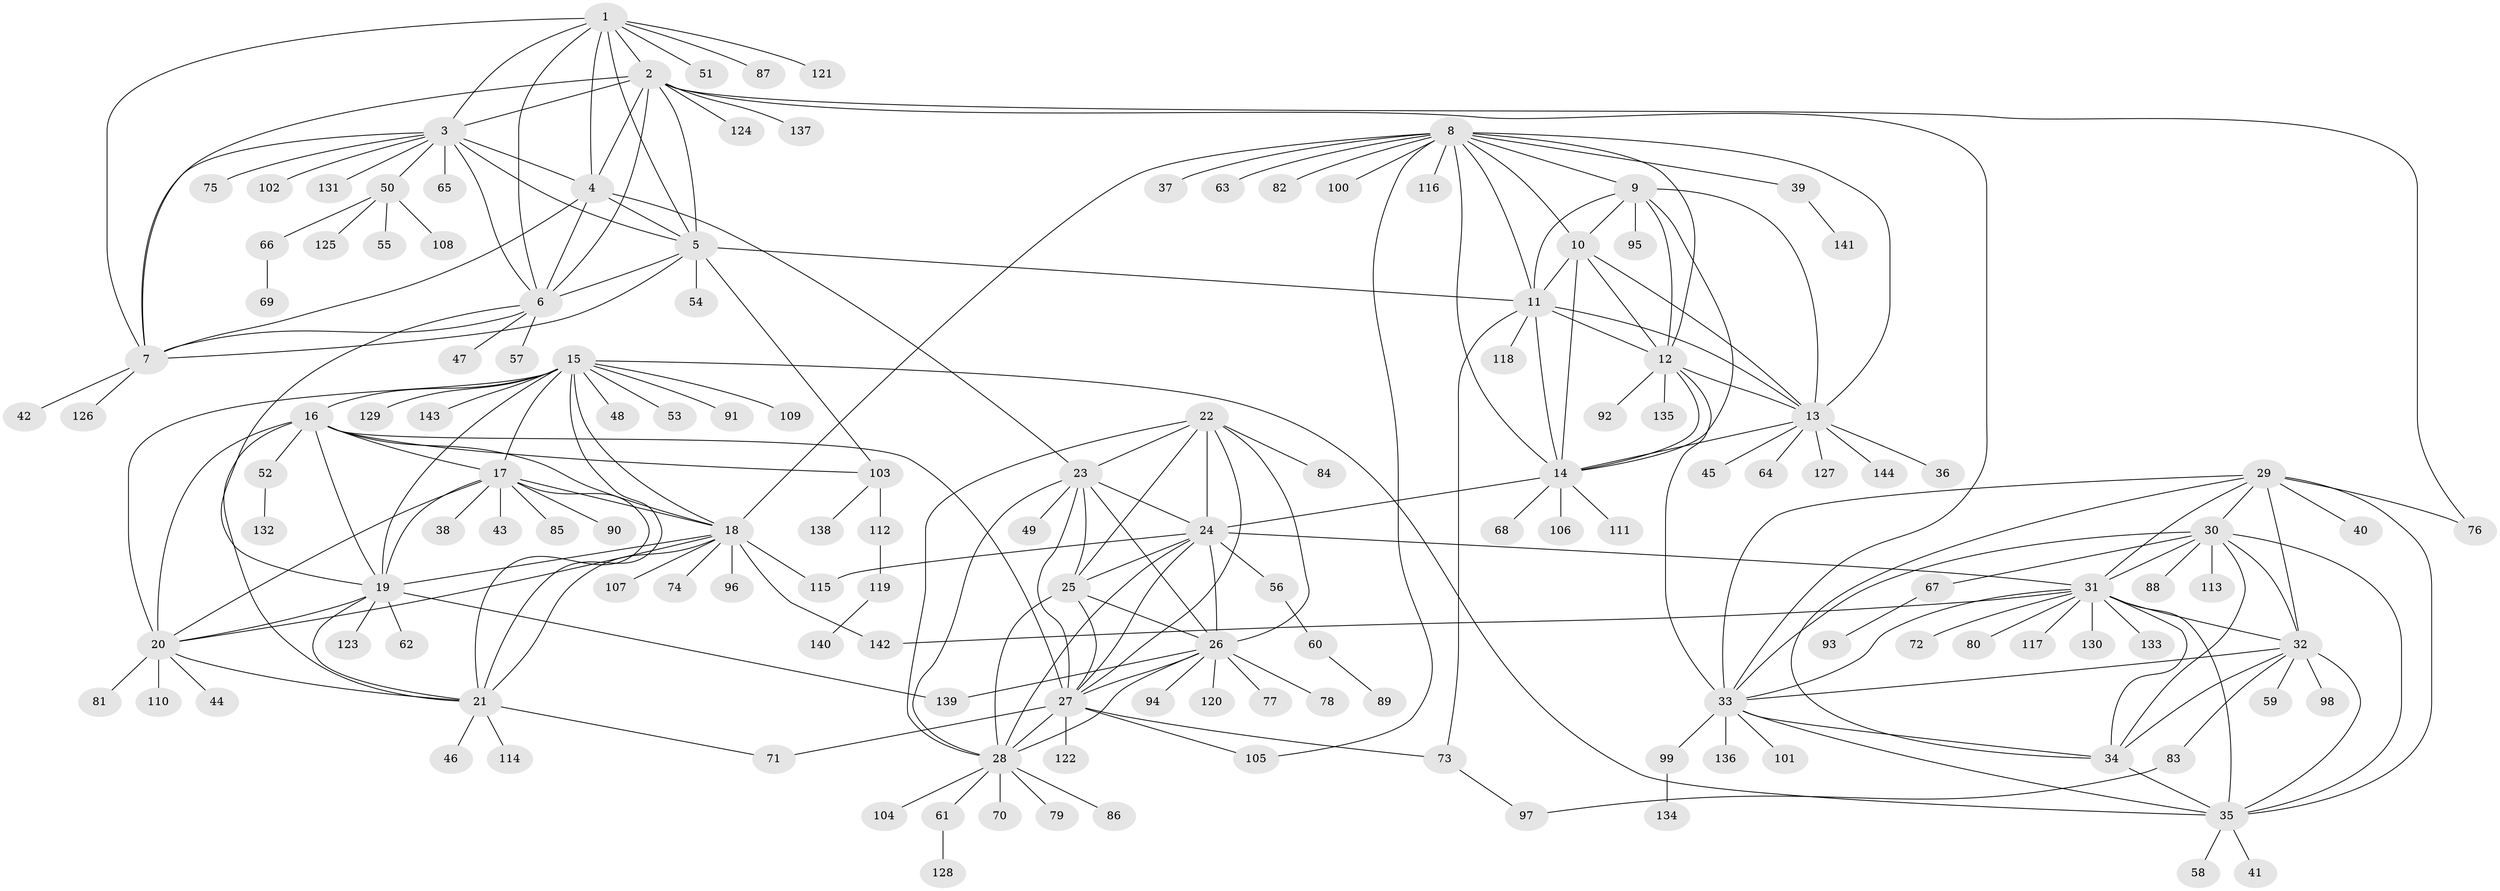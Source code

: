 // Generated by graph-tools (version 1.1) at 2025/50/03/09/25 03:50:32]
// undirected, 144 vertices, 233 edges
graph export_dot {
graph [start="1"]
  node [color=gray90,style=filled];
  1;
  2;
  3;
  4;
  5;
  6;
  7;
  8;
  9;
  10;
  11;
  12;
  13;
  14;
  15;
  16;
  17;
  18;
  19;
  20;
  21;
  22;
  23;
  24;
  25;
  26;
  27;
  28;
  29;
  30;
  31;
  32;
  33;
  34;
  35;
  36;
  37;
  38;
  39;
  40;
  41;
  42;
  43;
  44;
  45;
  46;
  47;
  48;
  49;
  50;
  51;
  52;
  53;
  54;
  55;
  56;
  57;
  58;
  59;
  60;
  61;
  62;
  63;
  64;
  65;
  66;
  67;
  68;
  69;
  70;
  71;
  72;
  73;
  74;
  75;
  76;
  77;
  78;
  79;
  80;
  81;
  82;
  83;
  84;
  85;
  86;
  87;
  88;
  89;
  90;
  91;
  92;
  93;
  94;
  95;
  96;
  97;
  98;
  99;
  100;
  101;
  102;
  103;
  104;
  105;
  106;
  107;
  108;
  109;
  110;
  111;
  112;
  113;
  114;
  115;
  116;
  117;
  118;
  119;
  120;
  121;
  122;
  123;
  124;
  125;
  126;
  127;
  128;
  129;
  130;
  131;
  132;
  133;
  134;
  135;
  136;
  137;
  138;
  139;
  140;
  141;
  142;
  143;
  144;
  1 -- 2;
  1 -- 3;
  1 -- 4;
  1 -- 5;
  1 -- 6;
  1 -- 7;
  1 -- 51;
  1 -- 87;
  1 -- 121;
  2 -- 3;
  2 -- 4;
  2 -- 5;
  2 -- 6;
  2 -- 7;
  2 -- 33;
  2 -- 76;
  2 -- 124;
  2 -- 137;
  3 -- 4;
  3 -- 5;
  3 -- 6;
  3 -- 7;
  3 -- 50;
  3 -- 65;
  3 -- 75;
  3 -- 102;
  3 -- 131;
  4 -- 5;
  4 -- 6;
  4 -- 7;
  4 -- 23;
  5 -- 6;
  5 -- 7;
  5 -- 11;
  5 -- 54;
  5 -- 103;
  6 -- 7;
  6 -- 19;
  6 -- 47;
  6 -- 57;
  7 -- 42;
  7 -- 126;
  8 -- 9;
  8 -- 10;
  8 -- 11;
  8 -- 12;
  8 -- 13;
  8 -- 14;
  8 -- 18;
  8 -- 37;
  8 -- 39;
  8 -- 63;
  8 -- 82;
  8 -- 100;
  8 -- 105;
  8 -- 116;
  9 -- 10;
  9 -- 11;
  9 -- 12;
  9 -- 13;
  9 -- 14;
  9 -- 95;
  10 -- 11;
  10 -- 12;
  10 -- 13;
  10 -- 14;
  11 -- 12;
  11 -- 13;
  11 -- 14;
  11 -- 73;
  11 -- 118;
  12 -- 13;
  12 -- 14;
  12 -- 33;
  12 -- 92;
  12 -- 135;
  13 -- 14;
  13 -- 36;
  13 -- 45;
  13 -- 64;
  13 -- 127;
  13 -- 144;
  14 -- 24;
  14 -- 68;
  14 -- 106;
  14 -- 111;
  15 -- 16;
  15 -- 17;
  15 -- 18;
  15 -- 19;
  15 -- 20;
  15 -- 21;
  15 -- 35;
  15 -- 48;
  15 -- 53;
  15 -- 91;
  15 -- 109;
  15 -- 129;
  15 -- 143;
  16 -- 17;
  16 -- 18;
  16 -- 19;
  16 -- 20;
  16 -- 21;
  16 -- 27;
  16 -- 52;
  16 -- 103;
  17 -- 18;
  17 -- 19;
  17 -- 20;
  17 -- 21;
  17 -- 38;
  17 -- 43;
  17 -- 85;
  17 -- 90;
  18 -- 19;
  18 -- 20;
  18 -- 21;
  18 -- 74;
  18 -- 96;
  18 -- 107;
  18 -- 115;
  18 -- 142;
  19 -- 20;
  19 -- 21;
  19 -- 62;
  19 -- 123;
  19 -- 139;
  20 -- 21;
  20 -- 44;
  20 -- 81;
  20 -- 110;
  21 -- 46;
  21 -- 71;
  21 -- 114;
  22 -- 23;
  22 -- 24;
  22 -- 25;
  22 -- 26;
  22 -- 27;
  22 -- 28;
  22 -- 84;
  23 -- 24;
  23 -- 25;
  23 -- 26;
  23 -- 27;
  23 -- 28;
  23 -- 49;
  24 -- 25;
  24 -- 26;
  24 -- 27;
  24 -- 28;
  24 -- 31;
  24 -- 56;
  24 -- 115;
  25 -- 26;
  25 -- 27;
  25 -- 28;
  26 -- 27;
  26 -- 28;
  26 -- 77;
  26 -- 78;
  26 -- 94;
  26 -- 120;
  26 -- 139;
  27 -- 28;
  27 -- 71;
  27 -- 73;
  27 -- 105;
  27 -- 122;
  28 -- 61;
  28 -- 70;
  28 -- 79;
  28 -- 86;
  28 -- 104;
  29 -- 30;
  29 -- 31;
  29 -- 32;
  29 -- 33;
  29 -- 34;
  29 -- 35;
  29 -- 40;
  29 -- 76;
  30 -- 31;
  30 -- 32;
  30 -- 33;
  30 -- 34;
  30 -- 35;
  30 -- 67;
  30 -- 88;
  30 -- 113;
  31 -- 32;
  31 -- 33;
  31 -- 34;
  31 -- 35;
  31 -- 72;
  31 -- 80;
  31 -- 117;
  31 -- 130;
  31 -- 133;
  31 -- 142;
  32 -- 33;
  32 -- 34;
  32 -- 35;
  32 -- 59;
  32 -- 83;
  32 -- 98;
  33 -- 34;
  33 -- 35;
  33 -- 99;
  33 -- 101;
  33 -- 136;
  34 -- 35;
  35 -- 41;
  35 -- 58;
  39 -- 141;
  50 -- 55;
  50 -- 66;
  50 -- 108;
  50 -- 125;
  52 -- 132;
  56 -- 60;
  60 -- 89;
  61 -- 128;
  66 -- 69;
  67 -- 93;
  73 -- 97;
  83 -- 97;
  99 -- 134;
  103 -- 112;
  103 -- 138;
  112 -- 119;
  119 -- 140;
}
